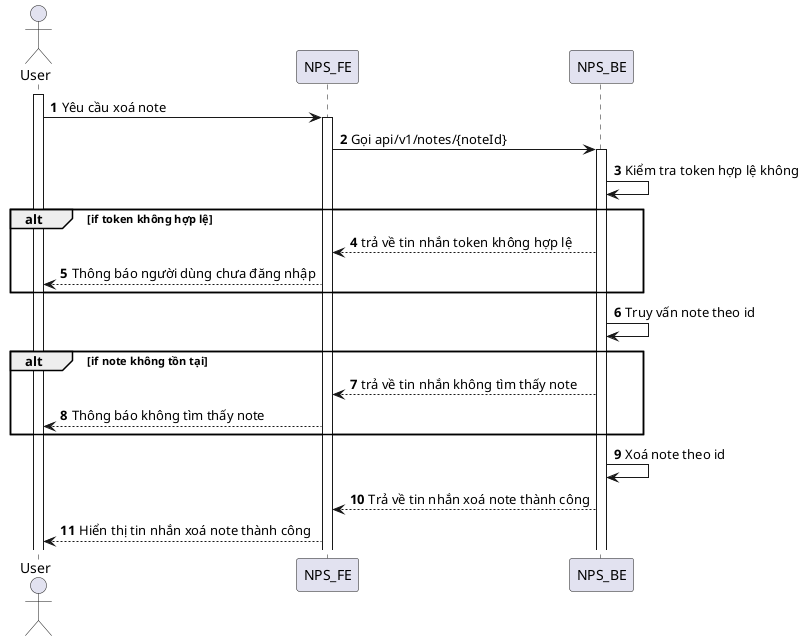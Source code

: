 @startuml
autonumber
actor User
activate User
User -> NPS_FE: Yêu cầu xoá note
activate NPS_FE
NPS_FE -> NPS_BE: Gọi api/v1/notes/{noteId}
activate NPS_BE
NPS_BE -> NPS_BE: Kiểm tra token hợp lệ không
alt if token không hợp lệ
NPS_BE --> NPS_FE: trả về tin nhắn token không hợp lệ
NPS_FE --> User: Thông báo người dùng chưa đăng nhập
end
NPS_BE -> NPS_BE: Truy vấn note theo id
alt if note không tồn tại
NPS_BE --> NPS_FE: trả về tin nhắn không tìm thấy note
NPS_FE --> User: Thông báo không tìm thấy note
end
NPS_BE -> NPS_BE: Xoá note theo id
NPS_BE --> NPS_FE: Trả về tin nhắn xoá note thành công
NPS_FE --> User: Hiển thị tin nhắn xoá note thành công
@enduml